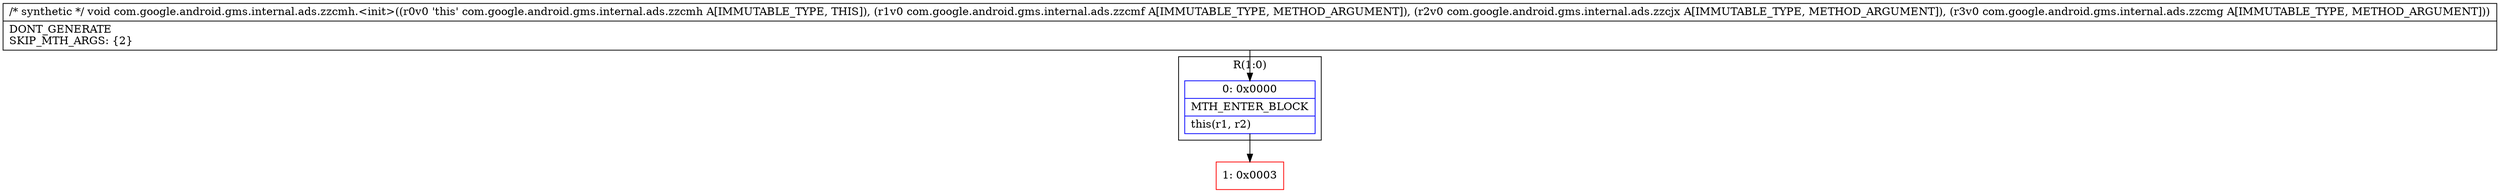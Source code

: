 digraph "CFG forcom.google.android.gms.internal.ads.zzcmh.\<init\>(Lcom\/google\/android\/gms\/internal\/ads\/zzcmf;Lcom\/google\/android\/gms\/internal\/ads\/zzcjx;Lcom\/google\/android\/gms\/internal\/ads\/zzcmg;)V" {
subgraph cluster_Region_919904607 {
label = "R(1:0)";
node [shape=record,color=blue];
Node_0 [shape=record,label="{0\:\ 0x0000|MTH_ENTER_BLOCK\l|this(r1, r2)\l}"];
}
Node_1 [shape=record,color=red,label="{1\:\ 0x0003}"];
MethodNode[shape=record,label="{\/* synthetic *\/ void com.google.android.gms.internal.ads.zzcmh.\<init\>((r0v0 'this' com.google.android.gms.internal.ads.zzcmh A[IMMUTABLE_TYPE, THIS]), (r1v0 com.google.android.gms.internal.ads.zzcmf A[IMMUTABLE_TYPE, METHOD_ARGUMENT]), (r2v0 com.google.android.gms.internal.ads.zzcjx A[IMMUTABLE_TYPE, METHOD_ARGUMENT]), (r3v0 com.google.android.gms.internal.ads.zzcmg A[IMMUTABLE_TYPE, METHOD_ARGUMENT]))  | DONT_GENERATE\lSKIP_MTH_ARGS: \{2\}\l}"];
MethodNode -> Node_0;
Node_0 -> Node_1;
}

